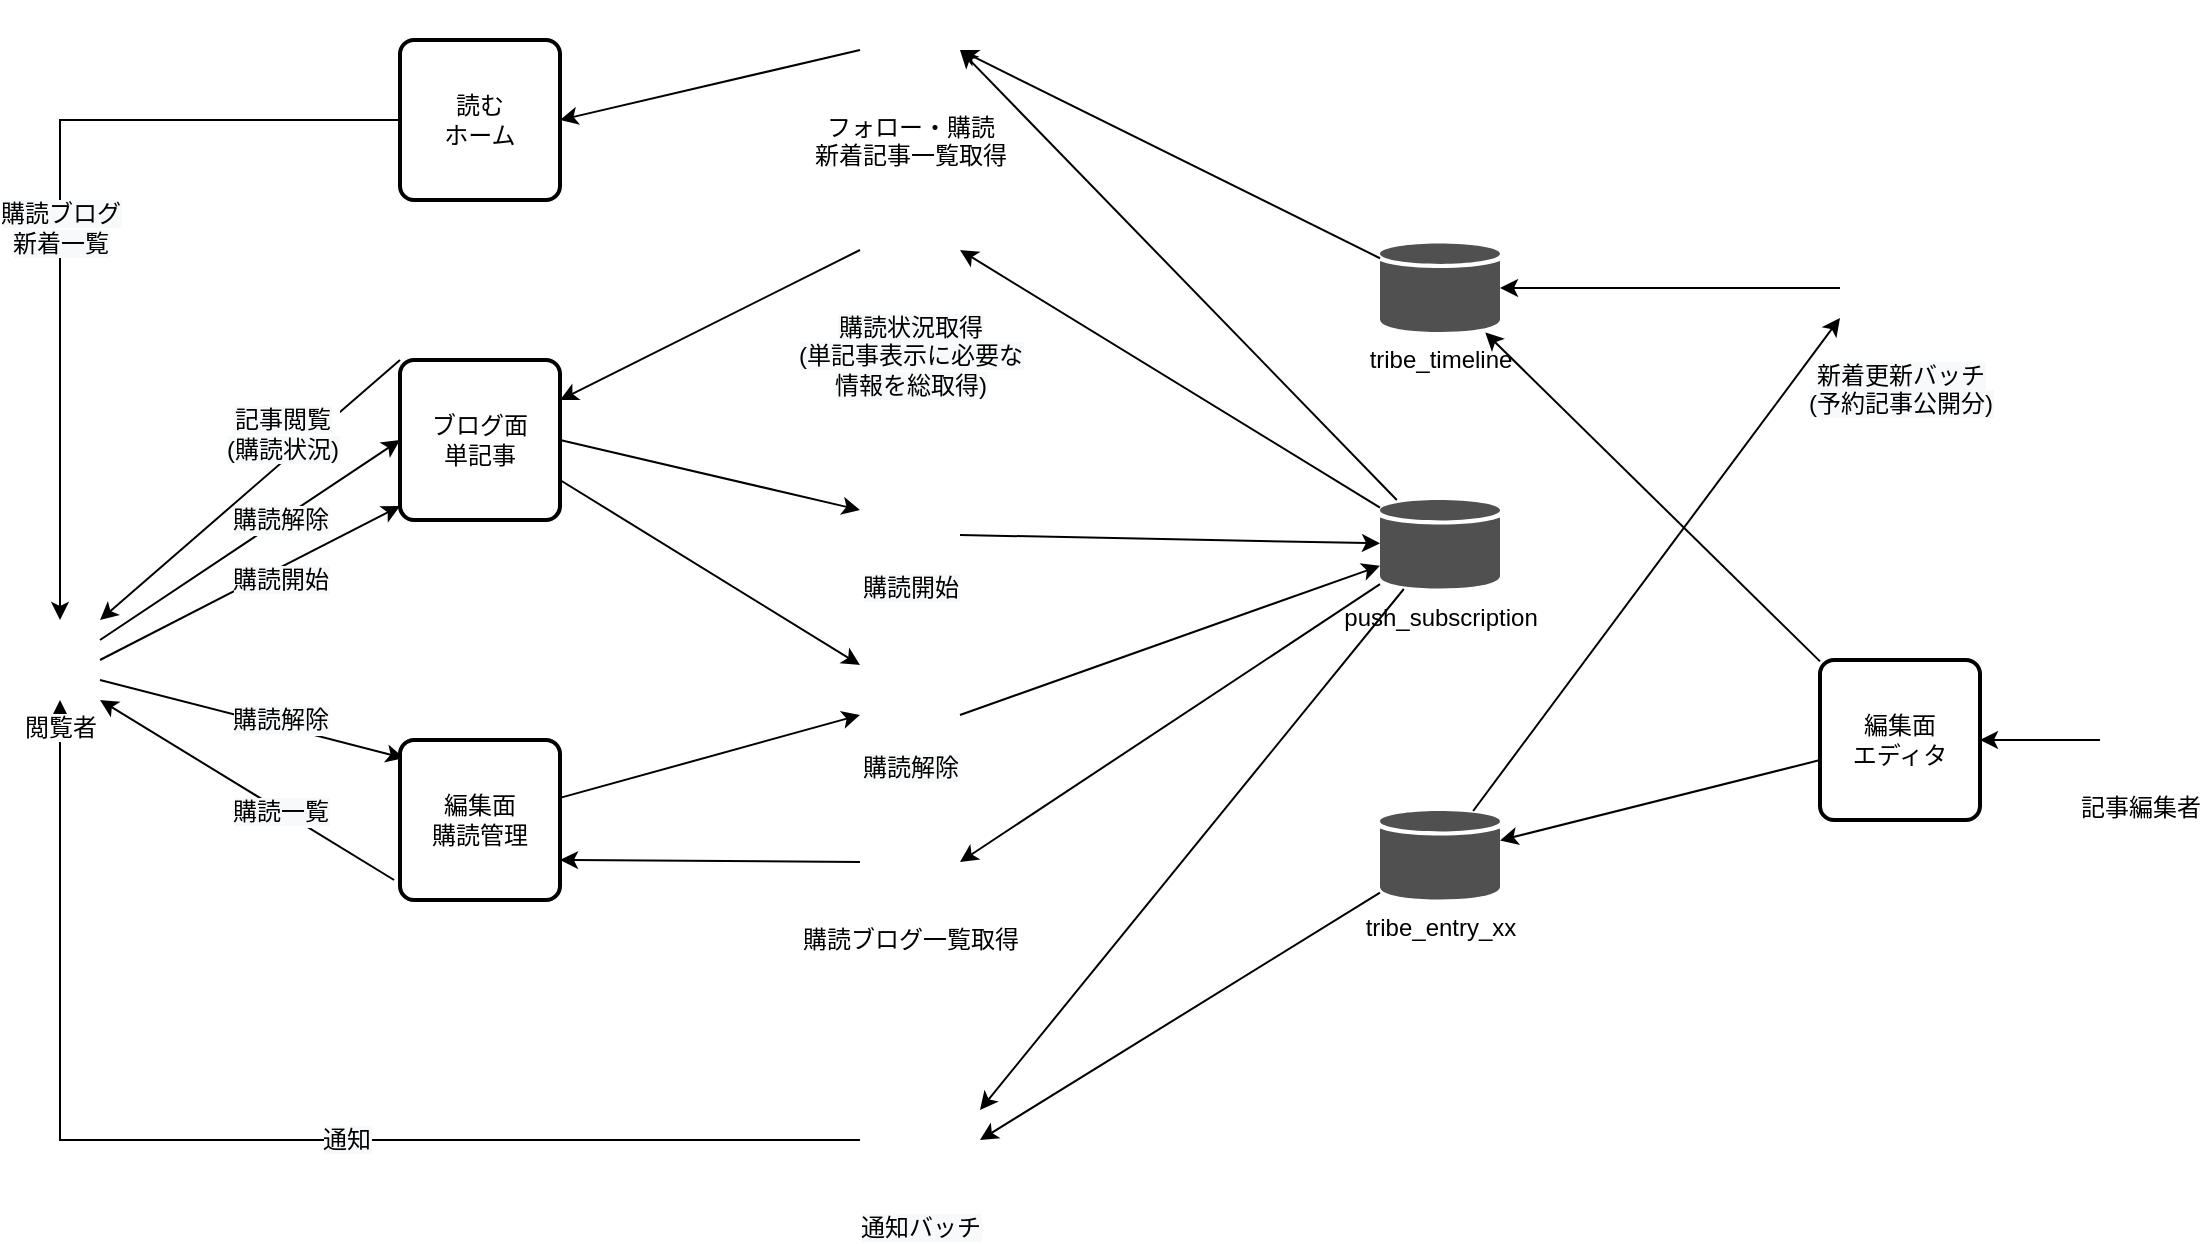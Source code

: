 <mxfile version="12.4.2" type="github" pages="1">
  <diagram id="LtNvV_Q8aPqqT5u1wBzz" name="Page-1">
    <mxGraphModel dx="1422" dy="772" grid="1" gridSize="10" guides="1" tooltips="1" connect="1" arrows="1" fold="1" page="1" pageScale="1" pageWidth="1169" pageHeight="827" math="0" shadow="0">
      <root>
        <mxCell id="0"/>
        <mxCell id="1" parent="0"/>
        <mxCell id="V_cz3rUaaJLSFiW3fjFY-47" style="edgeStyle=orthogonalEdgeStyle;rounded=0;orthogonalLoop=1;jettySize=auto;html=1;exitX=0;exitY=0.5;exitDx=0;exitDy=0;entryX=0.5;entryY=0;entryDx=0;entryDy=0;" edge="1" parent="1" source="V_cz3rUaaJLSFiW3fjFY-81" target="V_cz3rUaaJLSFiW3fjFY-86">
          <mxGeometry relative="1" as="geometry">
            <mxPoint x="70" y="210" as="targetPoint"/>
          </mxGeometry>
        </mxCell>
        <mxCell id="V_cz3rUaaJLSFiW3fjFY-78" value="&lt;span style=&quot;background-color: rgb(248 , 249 , 250)&quot;&gt;購読ブログ&lt;/span&gt;&lt;br style=&quot;background-color: rgb(248 , 249 , 250)&quot;&gt;&lt;span style=&quot;background-color: rgb(248 , 249 , 250)&quot;&gt;新着一覧&lt;/span&gt;" style="text;html=1;align=center;verticalAlign=middle;resizable=0;points=[];;labelBackgroundColor=#ffffff;" vertex="1" connectable="0" parent="V_cz3rUaaJLSFiW3fjFY-47">
          <mxGeometry x="-0.613" y="1" relative="1" as="geometry">
            <mxPoint x="-89" y="53" as="offset"/>
          </mxGeometry>
        </mxCell>
        <mxCell id="V_cz3rUaaJLSFiW3fjFY-120" style="edgeStyle=none;rounded=0;orthogonalLoop=1;jettySize=auto;html=1;entryX=1;entryY=0.5;entryDx=0;entryDy=0;" edge="1" parent="1" source="V_cz3rUaaJLSFiW3fjFY-4" target="V_cz3rUaaJLSFiW3fjFY-43">
          <mxGeometry relative="1" as="geometry"/>
        </mxCell>
        <mxCell id="V_cz3rUaaJLSFiW3fjFY-4" value="記事編集者" style="shape=image;html=1;verticalAlign=top;verticalLabelPosition=bottom;labelBackgroundColor=#ffffff;imageAspect=0;aspect=fixed;image=https://cdn2.iconfinder.com/data/icons/people-80/96/Picture1-128.png" vertex="1" parent="1">
          <mxGeometry x="1080" y="440" width="40" height="40" as="geometry"/>
        </mxCell>
        <mxCell id="V_cz3rUaaJLSFiW3fjFY-129" style="edgeStyle=none;rounded=0;orthogonalLoop=1;jettySize=auto;html=1;entryX=1;entryY=0.5;entryDx=0;entryDy=0;" edge="1" parent="1" source="V_cz3rUaaJLSFiW3fjFY-22" target="V_cz3rUaaJLSFiW3fjFY-84">
          <mxGeometry relative="1" as="geometry">
            <mxPoint x="530" y="660" as="targetPoint"/>
          </mxGeometry>
        </mxCell>
        <mxCell id="V_cz3rUaaJLSFiW3fjFY-131" style="edgeStyle=none;rounded=0;orthogonalLoop=1;jettySize=auto;html=1;entryX=0;entryY=0.75;entryDx=0;entryDy=0;" edge="1" parent="1" source="V_cz3rUaaJLSFiW3fjFY-22" target="V_cz3rUaaJLSFiW3fjFY-44">
          <mxGeometry relative="1" as="geometry"/>
        </mxCell>
        <mxCell id="V_cz3rUaaJLSFiW3fjFY-22" value="tribe_entry_xx" style="shadow=0;dashed=0;html=1;strokeColor=none;fillColor=#505050;labelPosition=center;verticalLabelPosition=bottom;verticalAlign=top;outlineConnect=0;align=center;shape=mxgraph.office.databases.database;" vertex="1" parent="1">
          <mxGeometry x="720" y="495.5" width="60" height="44.5" as="geometry"/>
        </mxCell>
        <mxCell id="V_cz3rUaaJLSFiW3fjFY-123" style="edgeStyle=none;rounded=0;orthogonalLoop=1;jettySize=auto;html=1;" edge="1" parent="1" source="V_cz3rUaaJLSFiW3fjFY-43" target="V_cz3rUaaJLSFiW3fjFY-22">
          <mxGeometry relative="1" as="geometry"/>
        </mxCell>
        <mxCell id="V_cz3rUaaJLSFiW3fjFY-124" style="edgeStyle=none;rounded=0;orthogonalLoop=1;jettySize=auto;html=1;" edge="1" parent="1" source="V_cz3rUaaJLSFiW3fjFY-43" target="V_cz3rUaaJLSFiW3fjFY-80">
          <mxGeometry relative="1" as="geometry"/>
        </mxCell>
        <mxCell id="V_cz3rUaaJLSFiW3fjFY-43" value="編集面&lt;br&gt;エディタ" style="rounded=1;whiteSpace=wrap;html=1;absoluteArcSize=1;arcSize=14;strokeWidth=2;" vertex="1" parent="1">
          <mxGeometry x="940" y="420" width="80" height="80" as="geometry"/>
        </mxCell>
        <mxCell id="V_cz3rUaaJLSFiW3fjFY-130" style="edgeStyle=none;rounded=0;orthogonalLoop=1;jettySize=auto;html=1;" edge="1" parent="1" source="V_cz3rUaaJLSFiW3fjFY-44" target="V_cz3rUaaJLSFiW3fjFY-80">
          <mxGeometry relative="1" as="geometry"/>
        </mxCell>
        <mxCell id="V_cz3rUaaJLSFiW3fjFY-44" value="&lt;span style=&quot;background-color: rgb(248 , 249 , 250)&quot;&gt;新着更新バッチ&lt;/span&gt;&lt;br style=&quot;background-color: rgb(248 , 249 , 250)&quot;&gt;&lt;span style=&quot;background-color: rgb(248 , 249 , 250)&quot;&gt;(予約記事公開分)&lt;/span&gt;" style="shape=image;html=1;verticalAlign=top;verticalLabelPosition=bottom;labelBackgroundColor=#ffffff;imageAspect=0;aspect=fixed;image=https://cdn2.iconfinder.com/data/icons/ecqlipse2/FILE---BATCH.png" vertex="1" parent="1">
          <mxGeometry x="950" y="204" width="60" height="60" as="geometry"/>
        </mxCell>
        <mxCell id="V_cz3rUaaJLSFiW3fjFY-65" style="rounded=0;orthogonalLoop=1;jettySize=auto;html=1;entryX=0.5;entryY=1;entryDx=0;entryDy=0;exitX=0;exitY=0.5;exitDx=0;exitDy=0;edgeStyle=orthogonalEdgeStyle;" edge="1" parent="1" source="V_cz3rUaaJLSFiW3fjFY-84" target="V_cz3rUaaJLSFiW3fjFY-86">
          <mxGeometry relative="1" as="geometry">
            <mxPoint x="160" y="395" as="sourcePoint"/>
            <mxPoint x="80" y="257.5" as="targetPoint"/>
          </mxGeometry>
        </mxCell>
        <mxCell id="V_cz3rUaaJLSFiW3fjFY-85" value="&lt;span style=&quot;background-color: rgb(248 , 249 , 250)&quot;&gt;通知&lt;/span&gt;" style="text;html=1;align=center;verticalAlign=middle;resizable=0;points=[];;labelBackgroundColor=#ffffff;" vertex="1" connectable="0" parent="V_cz3rUaaJLSFiW3fjFY-65">
          <mxGeometry x="-0.171" y="-1" relative="1" as="geometry">
            <mxPoint y="1" as="offset"/>
          </mxGeometry>
        </mxCell>
        <mxCell id="V_cz3rUaaJLSFiW3fjFY-117" style="edgeStyle=none;rounded=0;orthogonalLoop=1;jettySize=auto;html=1;entryX=1;entryY=0.5;entryDx=0;entryDy=0;" edge="1" parent="1" source="V_cz3rUaaJLSFiW3fjFY-79" target="V_cz3rUaaJLSFiW3fjFY-115">
          <mxGeometry relative="1" as="geometry"/>
        </mxCell>
        <mxCell id="V_cz3rUaaJLSFiW3fjFY-125" style="edgeStyle=none;rounded=0;orthogonalLoop=1;jettySize=auto;html=1;entryX=1;entryY=0.5;entryDx=0;entryDy=0;" edge="1" parent="1" source="V_cz3rUaaJLSFiW3fjFY-79" target="V_cz3rUaaJLSFiW3fjFY-114">
          <mxGeometry relative="1" as="geometry"/>
        </mxCell>
        <mxCell id="V_cz3rUaaJLSFiW3fjFY-128" style="edgeStyle=none;rounded=0;orthogonalLoop=1;jettySize=auto;html=1;entryX=1;entryY=0.25;entryDx=0;entryDy=0;" edge="1" parent="1" source="V_cz3rUaaJLSFiW3fjFY-79" target="V_cz3rUaaJLSFiW3fjFY-84">
          <mxGeometry relative="1" as="geometry"/>
        </mxCell>
        <mxCell id="V_cz3rUaaJLSFiW3fjFY-79" value="push_subscription" style="shadow=0;dashed=0;html=1;strokeColor=none;fillColor=#505050;labelPosition=center;verticalLabelPosition=bottom;verticalAlign=top;outlineConnect=0;align=center;shape=mxgraph.office.databases.database;" vertex="1" parent="1">
          <mxGeometry x="720" y="340" width="60" height="44.5" as="geometry"/>
        </mxCell>
        <mxCell id="V_cz3rUaaJLSFiW3fjFY-127" style="edgeStyle=none;rounded=0;orthogonalLoop=1;jettySize=auto;html=1;entryX=1;entryY=0.5;entryDx=0;entryDy=0;" edge="1" parent="1" source="V_cz3rUaaJLSFiW3fjFY-80" target="V_cz3rUaaJLSFiW3fjFY-114">
          <mxGeometry relative="1" as="geometry">
            <mxPoint x="750" y="210" as="sourcePoint"/>
          </mxGeometry>
        </mxCell>
        <mxCell id="V_cz3rUaaJLSFiW3fjFY-80" value="tribe_timeline" style="shadow=0;dashed=0;html=1;strokeColor=none;fillColor=#505050;labelPosition=center;verticalLabelPosition=bottom;verticalAlign=top;outlineConnect=0;align=center;shape=mxgraph.office.databases.database;" vertex="1" parent="1">
          <mxGeometry x="720" y="211.75" width="60" height="44.5" as="geometry"/>
        </mxCell>
        <mxCell id="V_cz3rUaaJLSFiW3fjFY-81" value="&lt;span style=&quot;white-space: nowrap&quot;&gt;読む&lt;br&gt;ホーム&lt;/span&gt;" style="rounded=1;whiteSpace=wrap;html=1;absoluteArcSize=1;arcSize=14;strokeWidth=2;" vertex="1" parent="1">
          <mxGeometry x="230" y="110" width="80" height="80" as="geometry"/>
        </mxCell>
        <mxCell id="V_cz3rUaaJLSFiW3fjFY-82" value="&lt;span style=&quot;white-space: nowrap&quot;&gt;ブログ面&lt;br&gt;単記事&lt;/span&gt;" style="rounded=1;whiteSpace=wrap;html=1;absoluteArcSize=1;arcSize=14;strokeWidth=2;" vertex="1" parent="1">
          <mxGeometry x="230" y="270" width="80" height="80" as="geometry"/>
        </mxCell>
        <mxCell id="V_cz3rUaaJLSFiW3fjFY-94" style="edgeStyle=none;rounded=0;orthogonalLoop=1;jettySize=auto;html=1;exitX=1;exitY=0.75;exitDx=0;exitDy=0;entryX=0.025;entryY=0.113;entryDx=0;entryDy=0;entryPerimeter=0;" edge="1" parent="1" source="V_cz3rUaaJLSFiW3fjFY-86" target="V_cz3rUaaJLSFiW3fjFY-83">
          <mxGeometry relative="1" as="geometry"/>
        </mxCell>
        <mxCell id="V_cz3rUaaJLSFiW3fjFY-95" value="&lt;span style=&quot;background-color: rgb(248 , 249 , 250)&quot;&gt;購読解除&lt;/span&gt;" style="text;html=1;align=center;verticalAlign=middle;resizable=0;points=[];;labelBackgroundColor=#ffffff;" vertex="1" connectable="0" parent="V_cz3rUaaJLSFiW3fjFY-94">
          <mxGeometry x="-0.509" y="2" relative="1" as="geometry">
            <mxPoint x="51.73" y="12.24" as="offset"/>
          </mxGeometry>
        </mxCell>
        <mxCell id="V_cz3rUaaJLSFiW3fjFY-98" style="edgeStyle=none;rounded=0;orthogonalLoop=1;jettySize=auto;html=1;entryX=0;entryY=0.75;entryDx=0;entryDy=0;" edge="1" parent="1" source="V_cz3rUaaJLSFiW3fjFY-83" target="V_cz3rUaaJLSFiW3fjFY-88">
          <mxGeometry relative="1" as="geometry">
            <mxPoint x="280" y="490" as="sourcePoint"/>
          </mxGeometry>
        </mxCell>
        <mxCell id="V_cz3rUaaJLSFiW3fjFY-83" value="&lt;span style=&quot;white-space: nowrap&quot;&gt;編集面&lt;br&gt;購読管理&lt;/span&gt;" style="rounded=1;whiteSpace=wrap;html=1;absoluteArcSize=1;arcSize=14;strokeWidth=2;" vertex="1" parent="1">
          <mxGeometry x="230" y="460" width="80" height="80" as="geometry"/>
        </mxCell>
        <mxCell id="V_cz3rUaaJLSFiW3fjFY-84" value="&lt;span style=&quot;background-color: rgb(248 , 249 , 250)&quot;&gt;通知バッチ&lt;/span&gt;" style="shape=image;html=1;verticalAlign=top;verticalLabelPosition=bottom;labelBackgroundColor=#ffffff;imageAspect=0;aspect=fixed;image=https://cdn2.iconfinder.com/data/icons/ecqlipse2/FILE---BATCH.png" vertex="1" parent="1">
          <mxGeometry x="460" y="630" width="60" height="60" as="geometry"/>
        </mxCell>
        <mxCell id="V_cz3rUaaJLSFiW3fjFY-89" style="edgeStyle=none;rounded=0;orthogonalLoop=1;jettySize=auto;html=1;exitX=-0.037;exitY=0.875;exitDx=0;exitDy=0;entryX=1;entryY=1;entryDx=0;entryDy=0;exitPerimeter=0;" edge="1" parent="1" source="V_cz3rUaaJLSFiW3fjFY-83" target="V_cz3rUaaJLSFiW3fjFY-86">
          <mxGeometry relative="1" as="geometry"/>
        </mxCell>
        <mxCell id="V_cz3rUaaJLSFiW3fjFY-91" value="&lt;span style=&quot;background-color: rgb(248 , 249 , 250)&quot;&gt;購読一覧&lt;/span&gt;" style="text;html=1;align=center;verticalAlign=middle;resizable=0;points=[];;labelBackgroundColor=#ffffff;" vertex="1" connectable="0" parent="V_cz3rUaaJLSFiW3fjFY-89">
          <mxGeometry x="-0.221" y="2" relative="1" as="geometry">
            <mxPoint x="1.15" y="-1.23" as="offset"/>
          </mxGeometry>
        </mxCell>
        <mxCell id="V_cz3rUaaJLSFiW3fjFY-86" value="閲覧者" style="shape=image;html=1;verticalAlign=top;verticalLabelPosition=bottom;labelBackgroundColor=#ffffff;imageAspect=0;aspect=fixed;image=https://cdn2.iconfinder.com/data/icons/people-80/96/Picture1-128.png" vertex="1" parent="1">
          <mxGeometry x="40" y="400" width="40" height="40" as="geometry"/>
        </mxCell>
        <mxCell id="V_cz3rUaaJLSFiW3fjFY-88" value="&lt;span style=&quot;background-color: rgb(248 , 249 , 250)&quot;&gt;購読解除&lt;/span&gt;" style="shape=image;html=1;verticalAlign=top;verticalLabelPosition=bottom;labelBackgroundColor=#ffffff;imageAspect=0;aspect=fixed;image=https://cdn2.iconfinder.com/data/icons/competitive-strategy-and-corporate-training/512/196_Api_app_coding_developer_software_app_development-128.png" vertex="1" parent="1">
          <mxGeometry x="460" y="410" width="50" height="50" as="geometry"/>
        </mxCell>
        <mxCell id="V_cz3rUaaJLSFiW3fjFY-97" value="購読ブログ一覧取得" style="shape=image;html=1;verticalAlign=top;verticalLabelPosition=bottom;labelBackgroundColor=#ffffff;imageAspect=0;aspect=fixed;image=https://cdn2.iconfinder.com/data/icons/competitive-strategy-and-corporate-training/512/196_Api_app_coding_developer_software_app_development-128.png" vertex="1" parent="1">
          <mxGeometry x="460" y="496" width="50" height="50" as="geometry"/>
        </mxCell>
        <mxCell id="V_cz3rUaaJLSFiW3fjFY-99" style="edgeStyle=none;rounded=0;orthogonalLoop=1;jettySize=auto;html=1;exitX=1;exitY=0.75;exitDx=0;exitDy=0;" edge="1" parent="1" source="V_cz3rUaaJLSFiW3fjFY-88" target="V_cz3rUaaJLSFiW3fjFY-79">
          <mxGeometry relative="1" as="geometry">
            <mxPoint x="290" y="500" as="sourcePoint"/>
            <mxPoint x="345" y="527.5" as="targetPoint"/>
          </mxGeometry>
        </mxCell>
        <mxCell id="V_cz3rUaaJLSFiW3fjFY-100" style="edgeStyle=none;rounded=0;orthogonalLoop=1;jettySize=auto;html=1;entryX=1;entryY=0.75;entryDx=0;entryDy=0;exitX=0;exitY=0.5;exitDx=0;exitDy=0;" edge="1" parent="1" source="V_cz3rUaaJLSFiW3fjFY-97" target="V_cz3rUaaJLSFiW3fjFY-83">
          <mxGeometry relative="1" as="geometry">
            <mxPoint x="345" y="457.5" as="sourcePoint"/>
            <mxPoint x="290" y="464.737" as="targetPoint"/>
          </mxGeometry>
        </mxCell>
        <mxCell id="V_cz3rUaaJLSFiW3fjFY-101" style="edgeStyle=none;rounded=0;orthogonalLoop=1;jettySize=auto;html=1;entryX=1;entryY=0.5;entryDx=0;entryDy=0;" edge="1" parent="1" source="V_cz3rUaaJLSFiW3fjFY-79" target="V_cz3rUaaJLSFiW3fjFY-97">
          <mxGeometry relative="1" as="geometry">
            <mxPoint x="630" y="578" as="sourcePoint"/>
            <mxPoint x="395" y="457.5" as="targetPoint"/>
          </mxGeometry>
        </mxCell>
        <mxCell id="V_cz3rUaaJLSFiW3fjFY-102" value="&lt;span style=&quot;background-color: rgb(248 , 249 , 250)&quot;&gt;購読開始&lt;/span&gt;" style="shape=image;html=1;verticalAlign=top;verticalLabelPosition=bottom;labelBackgroundColor=#ffffff;imageAspect=0;aspect=fixed;image=https://cdn2.iconfinder.com/data/icons/competitive-strategy-and-corporate-training/512/196_Api_app_coding_developer_software_app_development-128.png" vertex="1" parent="1">
          <mxGeometry x="460" y="320" width="50" height="50" as="geometry"/>
        </mxCell>
        <mxCell id="V_cz3rUaaJLSFiW3fjFY-104" style="edgeStyle=none;rounded=0;orthogonalLoop=1;jettySize=auto;html=1;entryX=0;entryY=0.5;entryDx=0;entryDy=0;exitX=1;exitY=0.5;exitDx=0;exitDy=0;" edge="1" parent="1" source="V_cz3rUaaJLSFiW3fjFY-82" target="V_cz3rUaaJLSFiW3fjFY-102">
          <mxGeometry relative="1" as="geometry">
            <mxPoint x="290" y="464.737" as="sourcePoint"/>
            <mxPoint x="345" y="457.5" as="targetPoint"/>
          </mxGeometry>
        </mxCell>
        <mxCell id="V_cz3rUaaJLSFiW3fjFY-105" style="edgeStyle=none;rounded=0;orthogonalLoop=1;jettySize=auto;html=1;entryX=0;entryY=0.25;entryDx=0;entryDy=0;exitX=1;exitY=0.75;exitDx=0;exitDy=0;" edge="1" parent="1" source="V_cz3rUaaJLSFiW3fjFY-82" target="V_cz3rUaaJLSFiW3fjFY-88">
          <mxGeometry relative="1" as="geometry">
            <mxPoint x="290" y="370" as="sourcePoint"/>
            <mxPoint x="345" y="355" as="targetPoint"/>
          </mxGeometry>
        </mxCell>
        <mxCell id="V_cz3rUaaJLSFiW3fjFY-106" style="edgeStyle=none;rounded=0;orthogonalLoop=1;jettySize=auto;html=1;exitX=1;exitY=0.75;exitDx=0;exitDy=0;" edge="1" parent="1" source="V_cz3rUaaJLSFiW3fjFY-102" target="V_cz3rUaaJLSFiW3fjFY-79">
          <mxGeometry relative="1" as="geometry">
            <mxPoint x="395" y="457.5" as="sourcePoint"/>
            <mxPoint x="640" y="577.55" as="targetPoint"/>
          </mxGeometry>
        </mxCell>
        <mxCell id="V_cz3rUaaJLSFiW3fjFY-107" style="edgeStyle=none;rounded=0;orthogonalLoop=1;jettySize=auto;html=1;entryX=1;entryY=0;entryDx=0;entryDy=0;exitX=0;exitY=0;exitDx=0;exitDy=0;" edge="1" parent="1" source="V_cz3rUaaJLSFiW3fjFY-82" target="V_cz3rUaaJLSFiW3fjFY-86">
          <mxGeometry relative="1" as="geometry">
            <mxPoint x="230" y="270" as="sourcePoint"/>
            <mxPoint x="90" y="430" as="targetPoint"/>
          </mxGeometry>
        </mxCell>
        <mxCell id="V_cz3rUaaJLSFiW3fjFY-108" value="&lt;span style=&quot;background-color: rgb(248 , 249 , 250)&quot;&gt;記事閲覧&lt;/span&gt;&lt;br style=&quot;background-color: rgb(248 , 249 , 250)&quot;&gt;&lt;span style=&quot;background-color: rgb(248 , 249 , 250)&quot;&gt;(購読状況)&lt;/span&gt;" style="text;html=1;align=center;verticalAlign=middle;resizable=0;points=[];;labelBackgroundColor=#ffffff;" vertex="1" connectable="0" parent="V_cz3rUaaJLSFiW3fjFY-107">
          <mxGeometry x="-0.509" y="2" relative="1" as="geometry">
            <mxPoint x="-23.6" y="3.29" as="offset"/>
          </mxGeometry>
        </mxCell>
        <mxCell id="V_cz3rUaaJLSFiW3fjFY-109" style="edgeStyle=none;rounded=0;orthogonalLoop=1;jettySize=auto;html=1;exitX=1;exitY=0.25;exitDx=0;exitDy=0;entryX=0;entryY=0.5;entryDx=0;entryDy=0;" edge="1" parent="1" source="V_cz3rUaaJLSFiW3fjFY-86" target="V_cz3rUaaJLSFiW3fjFY-82">
          <mxGeometry relative="1" as="geometry">
            <mxPoint x="90" y="450" as="sourcePoint"/>
            <mxPoint x="210" y="490" as="targetPoint"/>
          </mxGeometry>
        </mxCell>
        <mxCell id="V_cz3rUaaJLSFiW3fjFY-110" value="&lt;span style=&quot;background-color: rgb(248 , 249 , 250)&quot;&gt;購読解除&lt;/span&gt;" style="text;html=1;align=center;verticalAlign=middle;resizable=0;points=[];;labelBackgroundColor=#ffffff;" vertex="1" connectable="0" parent="V_cz3rUaaJLSFiW3fjFY-109">
          <mxGeometry x="-0.221" y="2" relative="1" as="geometry">
            <mxPoint x="32.87" y="-19.51" as="offset"/>
          </mxGeometry>
        </mxCell>
        <mxCell id="V_cz3rUaaJLSFiW3fjFY-111" style="edgeStyle=none;rounded=0;orthogonalLoop=1;jettySize=auto;html=1;exitX=1;exitY=0.5;exitDx=0;exitDy=0;entryX=0;entryY=0.913;entryDx=0;entryDy=0;entryPerimeter=0;exitPerimeter=0;" edge="1" parent="1" source="V_cz3rUaaJLSFiW3fjFY-86" target="V_cz3rUaaJLSFiW3fjFY-82">
          <mxGeometry relative="1" as="geometry">
            <mxPoint x="90" y="420" as="sourcePoint"/>
            <mxPoint x="210" y="370" as="targetPoint"/>
          </mxGeometry>
        </mxCell>
        <mxCell id="V_cz3rUaaJLSFiW3fjFY-112" value="&lt;span style=&quot;background-color: rgb(248 , 249 , 250)&quot;&gt;購読開始&lt;/span&gt;" style="text;html=1;align=center;verticalAlign=middle;resizable=0;points=[];;labelBackgroundColor=#ffffff;" vertex="1" connectable="0" parent="V_cz3rUaaJLSFiW3fjFY-111">
          <mxGeometry x="-0.221" y="2" relative="1" as="geometry">
            <mxPoint x="32.19" y="-8.09" as="offset"/>
          </mxGeometry>
        </mxCell>
        <mxCell id="V_cz3rUaaJLSFiW3fjFY-114" value="フォロー・購読&lt;br&gt;新着記事一覧取得" style="shape=image;html=1;verticalAlign=top;verticalLabelPosition=bottom;labelBackgroundColor=#ffffff;imageAspect=0;aspect=fixed;image=https://cdn2.iconfinder.com/data/icons/competitive-strategy-and-corporate-training/512/196_Api_app_coding_developer_software_app_development-128.png" vertex="1" parent="1">
          <mxGeometry x="460" y="90" width="50" height="50" as="geometry"/>
        </mxCell>
        <mxCell id="V_cz3rUaaJLSFiW3fjFY-116" style="rounded=0;orthogonalLoop=1;jettySize=auto;html=1;exitX=0;exitY=0.5;exitDx=0;exitDy=0;" edge="1" parent="1" source="V_cz3rUaaJLSFiW3fjFY-115" target="V_cz3rUaaJLSFiW3fjFY-82">
          <mxGeometry relative="1" as="geometry"/>
        </mxCell>
        <mxCell id="V_cz3rUaaJLSFiW3fjFY-115" value="&lt;span style=&quot;background-color: rgb(248 , 249 , 250)&quot;&gt;購読状況取得&lt;br&gt;(単記事表示に必要な&lt;br&gt;情報を総取得)&lt;br&gt;&lt;/span&gt;" style="shape=image;html=1;verticalAlign=top;verticalLabelPosition=bottom;labelBackgroundColor=#ffffff;imageAspect=0;aspect=fixed;image=https://cdn2.iconfinder.com/data/icons/competitive-strategy-and-corporate-training/512/196_Api_app_coding_developer_software_app_development-128.png" vertex="1" parent="1">
          <mxGeometry x="460" y="190" width="50" height="50" as="geometry"/>
        </mxCell>
        <mxCell id="V_cz3rUaaJLSFiW3fjFY-119" style="rounded=0;orthogonalLoop=1;jettySize=auto;html=1;exitX=0;exitY=0.5;exitDx=0;exitDy=0;entryX=1;entryY=0.5;entryDx=0;entryDy=0;" edge="1" parent="1" source="V_cz3rUaaJLSFiW3fjFY-114" target="V_cz3rUaaJLSFiW3fjFY-81">
          <mxGeometry relative="1" as="geometry">
            <mxPoint x="398" y="269" as="sourcePoint"/>
            <mxPoint x="290" y="342.703" as="targetPoint"/>
          </mxGeometry>
        </mxCell>
      </root>
    </mxGraphModel>
  </diagram>
</mxfile>
